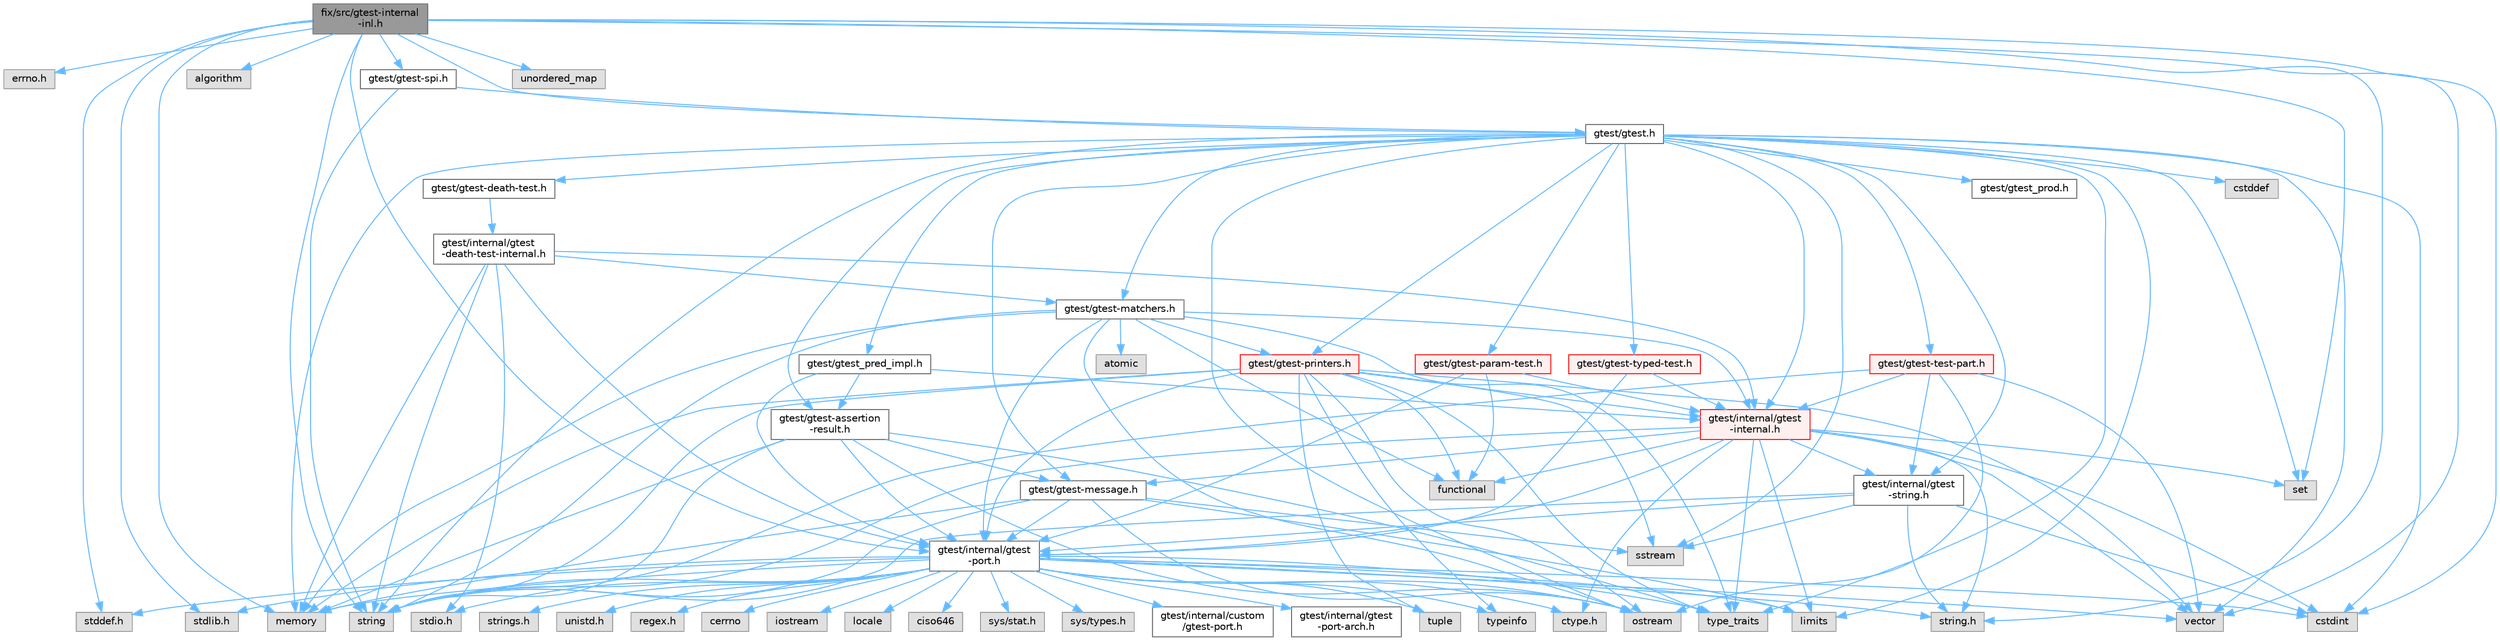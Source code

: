 digraph "fix/src/gtest-internal-inl.h"
{
 // LATEX_PDF_SIZE
  bgcolor="transparent";
  edge [fontname=Helvetica,fontsize=10,labelfontname=Helvetica,labelfontsize=10];
  node [fontname=Helvetica,fontsize=10,shape=box,height=0.2,width=0.4];
  Node1 [id="Node000001",label="fix/src/gtest-internal\l-inl.h",height=0.2,width=0.4,color="gray40", fillcolor="grey60", style="filled", fontcolor="black",tooltip=" "];
  Node1 -> Node2 [id="edge1_Node000001_Node000002",color="steelblue1",style="solid",tooltip=" "];
  Node2 [id="Node000002",label="errno.h",height=0.2,width=0.4,color="grey60", fillcolor="#E0E0E0", style="filled",tooltip=" "];
  Node1 -> Node3 [id="edge2_Node000001_Node000003",color="steelblue1",style="solid",tooltip=" "];
  Node3 [id="Node000003",label="stddef.h",height=0.2,width=0.4,color="grey60", fillcolor="#E0E0E0", style="filled",tooltip=" "];
  Node1 -> Node4 [id="edge3_Node000001_Node000004",color="steelblue1",style="solid",tooltip=" "];
  Node4 [id="Node000004",label="stdlib.h",height=0.2,width=0.4,color="grey60", fillcolor="#E0E0E0", style="filled",tooltip=" "];
  Node1 -> Node5 [id="edge4_Node000001_Node000005",color="steelblue1",style="solid",tooltip=" "];
  Node5 [id="Node000005",label="string.h",height=0.2,width=0.4,color="grey60", fillcolor="#E0E0E0", style="filled",tooltip=" "];
  Node1 -> Node6 [id="edge5_Node000001_Node000006",color="steelblue1",style="solid",tooltip=" "];
  Node6 [id="Node000006",label="algorithm",height=0.2,width=0.4,color="grey60", fillcolor="#E0E0E0", style="filled",tooltip=" "];
  Node1 -> Node7 [id="edge6_Node000001_Node000007",color="steelblue1",style="solid",tooltip=" "];
  Node7 [id="Node000007",label="cstdint",height=0.2,width=0.4,color="grey60", fillcolor="#E0E0E0", style="filled",tooltip=" "];
  Node1 -> Node8 [id="edge7_Node000001_Node000008",color="steelblue1",style="solid",tooltip=" "];
  Node8 [id="Node000008",label="memory",height=0.2,width=0.4,color="grey60", fillcolor="#E0E0E0", style="filled",tooltip=" "];
  Node1 -> Node9 [id="edge8_Node000001_Node000009",color="steelblue1",style="solid",tooltip=" "];
  Node9 [id="Node000009",label="set",height=0.2,width=0.4,color="grey60", fillcolor="#E0E0E0", style="filled",tooltip=" "];
  Node1 -> Node10 [id="edge9_Node000001_Node000010",color="steelblue1",style="solid",tooltip=" "];
  Node10 [id="Node000010",label="string",height=0.2,width=0.4,color="grey60", fillcolor="#E0E0E0", style="filled",tooltip=" "];
  Node1 -> Node11 [id="edge10_Node000001_Node000011",color="steelblue1",style="solid",tooltip=" "];
  Node11 [id="Node000011",label="unordered_map",height=0.2,width=0.4,color="grey60", fillcolor="#E0E0E0", style="filled",tooltip=" "];
  Node1 -> Node12 [id="edge11_Node000001_Node000012",color="steelblue1",style="solid",tooltip=" "];
  Node12 [id="Node000012",label="vector",height=0.2,width=0.4,color="grey60", fillcolor="#E0E0E0", style="filled",tooltip=" "];
  Node1 -> Node13 [id="edge12_Node000001_Node000013",color="steelblue1",style="solid",tooltip=" "];
  Node13 [id="Node000013",label="gtest/internal/gtest\l-port.h",height=0.2,width=0.4,color="grey40", fillcolor="white", style="filled",URL="$gtest-port_8h.html",tooltip=" "];
  Node13 -> Node14 [id="edge13_Node000013_Node000014",color="steelblue1",style="solid",tooltip=" "];
  Node14 [id="Node000014",label="ciso646",height=0.2,width=0.4,color="grey60", fillcolor="#E0E0E0", style="filled",tooltip=" "];
  Node13 -> Node15 [id="edge14_Node000013_Node000015",color="steelblue1",style="solid",tooltip=" "];
  Node15 [id="Node000015",label="ctype.h",height=0.2,width=0.4,color="grey60", fillcolor="#E0E0E0", style="filled",tooltip=" "];
  Node13 -> Node3 [id="edge15_Node000013_Node000003",color="steelblue1",style="solid",tooltip=" "];
  Node13 -> Node16 [id="edge16_Node000013_Node000016",color="steelblue1",style="solid",tooltip=" "];
  Node16 [id="Node000016",label="stdio.h",height=0.2,width=0.4,color="grey60", fillcolor="#E0E0E0", style="filled",tooltip=" "];
  Node13 -> Node4 [id="edge17_Node000013_Node000004",color="steelblue1",style="solid",tooltip=" "];
  Node13 -> Node5 [id="edge18_Node000013_Node000005",color="steelblue1",style="solid",tooltip=" "];
  Node13 -> Node17 [id="edge19_Node000013_Node000017",color="steelblue1",style="solid",tooltip=" "];
  Node17 [id="Node000017",label="cerrno",height=0.2,width=0.4,color="grey60", fillcolor="#E0E0E0", style="filled",tooltip=" "];
  Node13 -> Node7 [id="edge20_Node000013_Node000007",color="steelblue1",style="solid",tooltip=" "];
  Node13 -> Node18 [id="edge21_Node000013_Node000018",color="steelblue1",style="solid",tooltip=" "];
  Node18 [id="Node000018",label="iostream",height=0.2,width=0.4,color="grey60", fillcolor="#E0E0E0", style="filled",tooltip=" "];
  Node13 -> Node19 [id="edge22_Node000013_Node000019",color="steelblue1",style="solid",tooltip=" "];
  Node19 [id="Node000019",label="limits",height=0.2,width=0.4,color="grey60", fillcolor="#E0E0E0", style="filled",tooltip=" "];
  Node13 -> Node20 [id="edge23_Node000013_Node000020",color="steelblue1",style="solid",tooltip=" "];
  Node20 [id="Node000020",label="locale",height=0.2,width=0.4,color="grey60", fillcolor="#E0E0E0", style="filled",tooltip=" "];
  Node13 -> Node8 [id="edge24_Node000013_Node000008",color="steelblue1",style="solid",tooltip=" "];
  Node13 -> Node21 [id="edge25_Node000013_Node000021",color="steelblue1",style="solid",tooltip=" "];
  Node21 [id="Node000021",label="ostream",height=0.2,width=0.4,color="grey60", fillcolor="#E0E0E0", style="filled",tooltip=" "];
  Node13 -> Node10 [id="edge26_Node000013_Node000010",color="steelblue1",style="solid",tooltip=" "];
  Node13 -> Node22 [id="edge27_Node000013_Node000022",color="steelblue1",style="solid",tooltip=" "];
  Node22 [id="Node000022",label="tuple",height=0.2,width=0.4,color="grey60", fillcolor="#E0E0E0", style="filled",tooltip=" "];
  Node13 -> Node23 [id="edge28_Node000013_Node000023",color="steelblue1",style="solid",tooltip=" "];
  Node23 [id="Node000023",label="type_traits",height=0.2,width=0.4,color="grey60", fillcolor="#E0E0E0", style="filled",tooltip=" "];
  Node13 -> Node12 [id="edge29_Node000013_Node000012",color="steelblue1",style="solid",tooltip=" "];
  Node13 -> Node24 [id="edge30_Node000013_Node000024",color="steelblue1",style="solid",tooltip=" "];
  Node24 [id="Node000024",label="sys/stat.h",height=0.2,width=0.4,color="grey60", fillcolor="#E0E0E0", style="filled",tooltip=" "];
  Node13 -> Node25 [id="edge31_Node000013_Node000025",color="steelblue1",style="solid",tooltip=" "];
  Node25 [id="Node000025",label="sys/types.h",height=0.2,width=0.4,color="grey60", fillcolor="#E0E0E0", style="filled",tooltip=" "];
  Node13 -> Node26 [id="edge32_Node000013_Node000026",color="steelblue1",style="solid",tooltip=" "];
  Node26 [id="Node000026",label="gtest/internal/custom\l/gtest-port.h",height=0.2,width=0.4,color="grey40", fillcolor="white", style="filled",URL="$custom_2gtest-port_8h.html",tooltip=" "];
  Node13 -> Node27 [id="edge33_Node000013_Node000027",color="steelblue1",style="solid",tooltip=" "];
  Node27 [id="Node000027",label="gtest/internal/gtest\l-port-arch.h",height=0.2,width=0.4,color="grey40", fillcolor="white", style="filled",URL="$gtest-port-arch_8h.html",tooltip=" "];
  Node13 -> Node28 [id="edge34_Node000013_Node000028",color="steelblue1",style="solid",tooltip=" "];
  Node28 [id="Node000028",label="strings.h",height=0.2,width=0.4,color="grey60", fillcolor="#E0E0E0", style="filled",tooltip=" "];
  Node13 -> Node29 [id="edge35_Node000013_Node000029",color="steelblue1",style="solid",tooltip=" "];
  Node29 [id="Node000029",label="unistd.h",height=0.2,width=0.4,color="grey60", fillcolor="#E0E0E0", style="filled",tooltip=" "];
  Node13 -> Node30 [id="edge36_Node000013_Node000030",color="steelblue1",style="solid",tooltip=" "];
  Node30 [id="Node000030",label="regex.h",height=0.2,width=0.4,color="grey60", fillcolor="#E0E0E0", style="filled",tooltip=" "];
  Node13 -> Node31 [id="edge37_Node000013_Node000031",color="steelblue1",style="solid",tooltip=" "];
  Node31 [id="Node000031",label="typeinfo",height=0.2,width=0.4,color="grey60", fillcolor="#E0E0E0", style="filled",tooltip=" "];
  Node1 -> Node32 [id="edge38_Node000001_Node000032",color="steelblue1",style="solid",tooltip=" "];
  Node32 [id="Node000032",label="gtest/gtest-spi.h",height=0.2,width=0.4,color="grey40", fillcolor="white", style="filled",URL="$gtest-spi_8h.html",tooltip=" "];
  Node32 -> Node10 [id="edge39_Node000032_Node000010",color="steelblue1",style="solid",tooltip=" "];
  Node32 -> Node33 [id="edge40_Node000032_Node000033",color="steelblue1",style="solid",tooltip=" "];
  Node33 [id="Node000033",label="gtest/gtest.h",height=0.2,width=0.4,color="grey40", fillcolor="white", style="filled",URL="$gtest_8h.html",tooltip=" "];
  Node33 -> Node34 [id="edge41_Node000033_Node000034",color="steelblue1",style="solid",tooltip=" "];
  Node34 [id="Node000034",label="cstddef",height=0.2,width=0.4,color="grey60", fillcolor="#E0E0E0", style="filled",tooltip=" "];
  Node33 -> Node7 [id="edge42_Node000033_Node000007",color="steelblue1",style="solid",tooltip=" "];
  Node33 -> Node19 [id="edge43_Node000033_Node000019",color="steelblue1",style="solid",tooltip=" "];
  Node33 -> Node8 [id="edge44_Node000033_Node000008",color="steelblue1",style="solid",tooltip=" "];
  Node33 -> Node21 [id="edge45_Node000033_Node000021",color="steelblue1",style="solid",tooltip=" "];
  Node33 -> Node9 [id="edge46_Node000033_Node000009",color="steelblue1",style="solid",tooltip=" "];
  Node33 -> Node35 [id="edge47_Node000033_Node000035",color="steelblue1",style="solid",tooltip=" "];
  Node35 [id="Node000035",label="sstream",height=0.2,width=0.4,color="grey60", fillcolor="#E0E0E0", style="filled",tooltip=" "];
  Node33 -> Node10 [id="edge48_Node000033_Node000010",color="steelblue1",style="solid",tooltip=" "];
  Node33 -> Node23 [id="edge49_Node000033_Node000023",color="steelblue1",style="solid",tooltip=" "];
  Node33 -> Node12 [id="edge50_Node000033_Node000012",color="steelblue1",style="solid",tooltip=" "];
  Node33 -> Node36 [id="edge51_Node000033_Node000036",color="steelblue1",style="solid",tooltip=" "];
  Node36 [id="Node000036",label="gtest/gtest-assertion\l-result.h",height=0.2,width=0.4,color="grey40", fillcolor="white", style="filled",URL="$gtest-assertion-result_8h.html",tooltip=" "];
  Node36 -> Node8 [id="edge52_Node000036_Node000008",color="steelblue1",style="solid",tooltip=" "];
  Node36 -> Node21 [id="edge53_Node000036_Node000021",color="steelblue1",style="solid",tooltip=" "];
  Node36 -> Node10 [id="edge54_Node000036_Node000010",color="steelblue1",style="solid",tooltip=" "];
  Node36 -> Node23 [id="edge55_Node000036_Node000023",color="steelblue1",style="solid",tooltip=" "];
  Node36 -> Node37 [id="edge56_Node000036_Node000037",color="steelblue1",style="solid",tooltip=" "];
  Node37 [id="Node000037",label="gtest/gtest-message.h",height=0.2,width=0.4,color="grey40", fillcolor="white", style="filled",URL="$gtest-message_8h.html",tooltip=" "];
  Node37 -> Node19 [id="edge57_Node000037_Node000019",color="steelblue1",style="solid",tooltip=" "];
  Node37 -> Node8 [id="edge58_Node000037_Node000008",color="steelblue1",style="solid",tooltip=" "];
  Node37 -> Node21 [id="edge59_Node000037_Node000021",color="steelblue1",style="solid",tooltip=" "];
  Node37 -> Node35 [id="edge60_Node000037_Node000035",color="steelblue1",style="solid",tooltip=" "];
  Node37 -> Node10 [id="edge61_Node000037_Node000010",color="steelblue1",style="solid",tooltip=" "];
  Node37 -> Node13 [id="edge62_Node000037_Node000013",color="steelblue1",style="solid",tooltip=" "];
  Node36 -> Node13 [id="edge63_Node000036_Node000013",color="steelblue1",style="solid",tooltip=" "];
  Node33 -> Node38 [id="edge64_Node000033_Node000038",color="steelblue1",style="solid",tooltip=" "];
  Node38 [id="Node000038",label="gtest/gtest-death-test.h",height=0.2,width=0.4,color="grey40", fillcolor="white", style="filled",URL="$gtest-death-test_8h.html",tooltip=" "];
  Node38 -> Node39 [id="edge65_Node000038_Node000039",color="steelblue1",style="solid",tooltip=" "];
  Node39 [id="Node000039",label="gtest/internal/gtest\l-death-test-internal.h",height=0.2,width=0.4,color="grey40", fillcolor="white", style="filled",URL="$gtest-death-test-internal_8h.html",tooltip=" "];
  Node39 -> Node16 [id="edge66_Node000039_Node000016",color="steelblue1",style="solid",tooltip=" "];
  Node39 -> Node8 [id="edge67_Node000039_Node000008",color="steelblue1",style="solid",tooltip=" "];
  Node39 -> Node10 [id="edge68_Node000039_Node000010",color="steelblue1",style="solid",tooltip=" "];
  Node39 -> Node40 [id="edge69_Node000039_Node000040",color="steelblue1",style="solid",tooltip=" "];
  Node40 [id="Node000040",label="gtest/gtest-matchers.h",height=0.2,width=0.4,color="grey40", fillcolor="white", style="filled",URL="$gtest-matchers_8h.html",tooltip=" "];
  Node40 -> Node41 [id="edge70_Node000040_Node000041",color="steelblue1",style="solid",tooltip=" "];
  Node41 [id="Node000041",label="atomic",height=0.2,width=0.4,color="grey60", fillcolor="#E0E0E0", style="filled",tooltip=" "];
  Node40 -> Node42 [id="edge71_Node000040_Node000042",color="steelblue1",style="solid",tooltip=" "];
  Node42 [id="Node000042",label="functional",height=0.2,width=0.4,color="grey60", fillcolor="#E0E0E0", style="filled",tooltip=" "];
  Node40 -> Node8 [id="edge72_Node000040_Node000008",color="steelblue1",style="solid",tooltip=" "];
  Node40 -> Node21 [id="edge73_Node000040_Node000021",color="steelblue1",style="solid",tooltip=" "];
  Node40 -> Node10 [id="edge74_Node000040_Node000010",color="steelblue1",style="solid",tooltip=" "];
  Node40 -> Node23 [id="edge75_Node000040_Node000023",color="steelblue1",style="solid",tooltip=" "];
  Node40 -> Node43 [id="edge76_Node000040_Node000043",color="steelblue1",style="solid",tooltip=" "];
  Node43 [id="Node000043",label="gtest/gtest-printers.h",height=0.2,width=0.4,color="red", fillcolor="#FFF0F0", style="filled",URL="$gtest-printers_8h.html",tooltip=" "];
  Node43 -> Node42 [id="edge77_Node000043_Node000042",color="steelblue1",style="solid",tooltip=" "];
  Node43 -> Node8 [id="edge78_Node000043_Node000008",color="steelblue1",style="solid",tooltip=" "];
  Node43 -> Node21 [id="edge79_Node000043_Node000021",color="steelblue1",style="solid",tooltip=" "];
  Node43 -> Node35 [id="edge80_Node000043_Node000035",color="steelblue1",style="solid",tooltip=" "];
  Node43 -> Node10 [id="edge81_Node000043_Node000010",color="steelblue1",style="solid",tooltip=" "];
  Node43 -> Node22 [id="edge82_Node000043_Node000022",color="steelblue1",style="solid",tooltip=" "];
  Node43 -> Node23 [id="edge83_Node000043_Node000023",color="steelblue1",style="solid",tooltip=" "];
  Node43 -> Node31 [id="edge84_Node000043_Node000031",color="steelblue1",style="solid",tooltip=" "];
  Node43 -> Node12 [id="edge85_Node000043_Node000012",color="steelblue1",style="solid",tooltip=" "];
  Node43 -> Node45 [id="edge86_Node000043_Node000045",color="steelblue1",style="solid",tooltip=" "];
  Node45 [id="Node000045",label="gtest/internal/gtest\l-internal.h",height=0.2,width=0.4,color="red", fillcolor="#FFF0F0", style="filled",URL="$gtest-internal_8h.html",tooltip=" "];
  Node45 -> Node13 [id="edge87_Node000045_Node000013",color="steelblue1",style="solid",tooltip=" "];
  Node45 -> Node15 [id="edge88_Node000045_Node000015",color="steelblue1",style="solid",tooltip=" "];
  Node45 -> Node5 [id="edge89_Node000045_Node000005",color="steelblue1",style="solid",tooltip=" "];
  Node45 -> Node7 [id="edge90_Node000045_Node000007",color="steelblue1",style="solid",tooltip=" "];
  Node45 -> Node42 [id="edge91_Node000045_Node000042",color="steelblue1",style="solid",tooltip=" "];
  Node45 -> Node19 [id="edge92_Node000045_Node000019",color="steelblue1",style="solid",tooltip=" "];
  Node45 -> Node9 [id="edge93_Node000045_Node000009",color="steelblue1",style="solid",tooltip=" "];
  Node45 -> Node10 [id="edge94_Node000045_Node000010",color="steelblue1",style="solid",tooltip=" "];
  Node45 -> Node23 [id="edge95_Node000045_Node000023",color="steelblue1",style="solid",tooltip=" "];
  Node45 -> Node12 [id="edge96_Node000045_Node000012",color="steelblue1",style="solid",tooltip=" "];
  Node45 -> Node37 [id="edge97_Node000045_Node000037",color="steelblue1",style="solid",tooltip=" "];
  Node45 -> Node49 [id="edge98_Node000045_Node000049",color="steelblue1",style="solid",tooltip=" "];
  Node49 [id="Node000049",label="gtest/internal/gtest\l-string.h",height=0.2,width=0.4,color="grey40", fillcolor="white", style="filled",URL="$gtest-string_8h.html",tooltip=" "];
  Node49 -> Node5 [id="edge99_Node000049_Node000005",color="steelblue1",style="solid",tooltip=" "];
  Node49 -> Node7 [id="edge100_Node000049_Node000007",color="steelblue1",style="solid",tooltip=" "];
  Node49 -> Node35 [id="edge101_Node000049_Node000035",color="steelblue1",style="solid",tooltip=" "];
  Node49 -> Node10 [id="edge102_Node000049_Node000010",color="steelblue1",style="solid",tooltip=" "];
  Node49 -> Node13 [id="edge103_Node000049_Node000013",color="steelblue1",style="solid",tooltip=" "];
  Node43 -> Node13 [id="edge104_Node000043_Node000013",color="steelblue1",style="solid",tooltip=" "];
  Node40 -> Node45 [id="edge105_Node000040_Node000045",color="steelblue1",style="solid",tooltip=" "];
  Node40 -> Node13 [id="edge106_Node000040_Node000013",color="steelblue1",style="solid",tooltip=" "];
  Node39 -> Node45 [id="edge107_Node000039_Node000045",color="steelblue1",style="solid",tooltip=" "];
  Node39 -> Node13 [id="edge108_Node000039_Node000013",color="steelblue1",style="solid",tooltip=" "];
  Node33 -> Node40 [id="edge109_Node000033_Node000040",color="steelblue1",style="solid",tooltip=" "];
  Node33 -> Node37 [id="edge110_Node000033_Node000037",color="steelblue1",style="solid",tooltip=" "];
  Node33 -> Node52 [id="edge111_Node000033_Node000052",color="steelblue1",style="solid",tooltip=" "];
  Node52 [id="Node000052",label="gtest/gtest-param-test.h",height=0.2,width=0.4,color="red", fillcolor="#FFF0F0", style="filled",URL="$gtest-param-test_8h.html",tooltip=" "];
  Node52 -> Node42 [id="edge112_Node000052_Node000042",color="steelblue1",style="solid",tooltip=" "];
  Node52 -> Node45 [id="edge113_Node000052_Node000045",color="steelblue1",style="solid",tooltip=" "];
  Node52 -> Node13 [id="edge114_Node000052_Node000013",color="steelblue1",style="solid",tooltip=" "];
  Node33 -> Node43 [id="edge115_Node000033_Node000043",color="steelblue1",style="solid",tooltip=" "];
  Node33 -> Node56 [id="edge116_Node000033_Node000056",color="steelblue1",style="solid",tooltip=" "];
  Node56 [id="Node000056",label="gtest/gtest-test-part.h",height=0.2,width=0.4,color="red", fillcolor="#FFF0F0", style="filled",URL="$gtest-test-part_8h.html",tooltip=" "];
  Node56 -> Node21 [id="edge117_Node000056_Node000021",color="steelblue1",style="solid",tooltip=" "];
  Node56 -> Node10 [id="edge118_Node000056_Node000010",color="steelblue1",style="solid",tooltip=" "];
  Node56 -> Node12 [id="edge119_Node000056_Node000012",color="steelblue1",style="solid",tooltip=" "];
  Node56 -> Node45 [id="edge120_Node000056_Node000045",color="steelblue1",style="solid",tooltip=" "];
  Node56 -> Node49 [id="edge121_Node000056_Node000049",color="steelblue1",style="solid",tooltip=" "];
  Node33 -> Node58 [id="edge122_Node000033_Node000058",color="steelblue1",style="solid",tooltip=" "];
  Node58 [id="Node000058",label="gtest/gtest-typed-test.h",height=0.2,width=0.4,color="red", fillcolor="#FFF0F0", style="filled",URL="$gtest-typed-test_8h.html",tooltip=" "];
  Node58 -> Node45 [id="edge123_Node000058_Node000045",color="steelblue1",style="solid",tooltip=" "];
  Node58 -> Node13 [id="edge124_Node000058_Node000013",color="steelblue1",style="solid",tooltip=" "];
  Node33 -> Node59 [id="edge125_Node000033_Node000059",color="steelblue1",style="solid",tooltip=" "];
  Node59 [id="Node000059",label="gtest/gtest_pred_impl.h",height=0.2,width=0.4,color="grey40", fillcolor="white", style="filled",URL="$gtest__pred__impl_8h.html",tooltip=" "];
  Node59 -> Node36 [id="edge126_Node000059_Node000036",color="steelblue1",style="solid",tooltip=" "];
  Node59 -> Node45 [id="edge127_Node000059_Node000045",color="steelblue1",style="solid",tooltip=" "];
  Node59 -> Node13 [id="edge128_Node000059_Node000013",color="steelblue1",style="solid",tooltip=" "];
  Node33 -> Node60 [id="edge129_Node000033_Node000060",color="steelblue1",style="solid",tooltip=" "];
  Node60 [id="Node000060",label="gtest/gtest_prod.h",height=0.2,width=0.4,color="grey40", fillcolor="white", style="filled",URL="$gtest__prod_8h.html",tooltip=" "];
  Node33 -> Node45 [id="edge130_Node000033_Node000045",color="steelblue1",style="solid",tooltip=" "];
  Node33 -> Node49 [id="edge131_Node000033_Node000049",color="steelblue1",style="solid",tooltip=" "];
  Node1 -> Node33 [id="edge132_Node000001_Node000033",color="steelblue1",style="solid",tooltip=" "];
}
